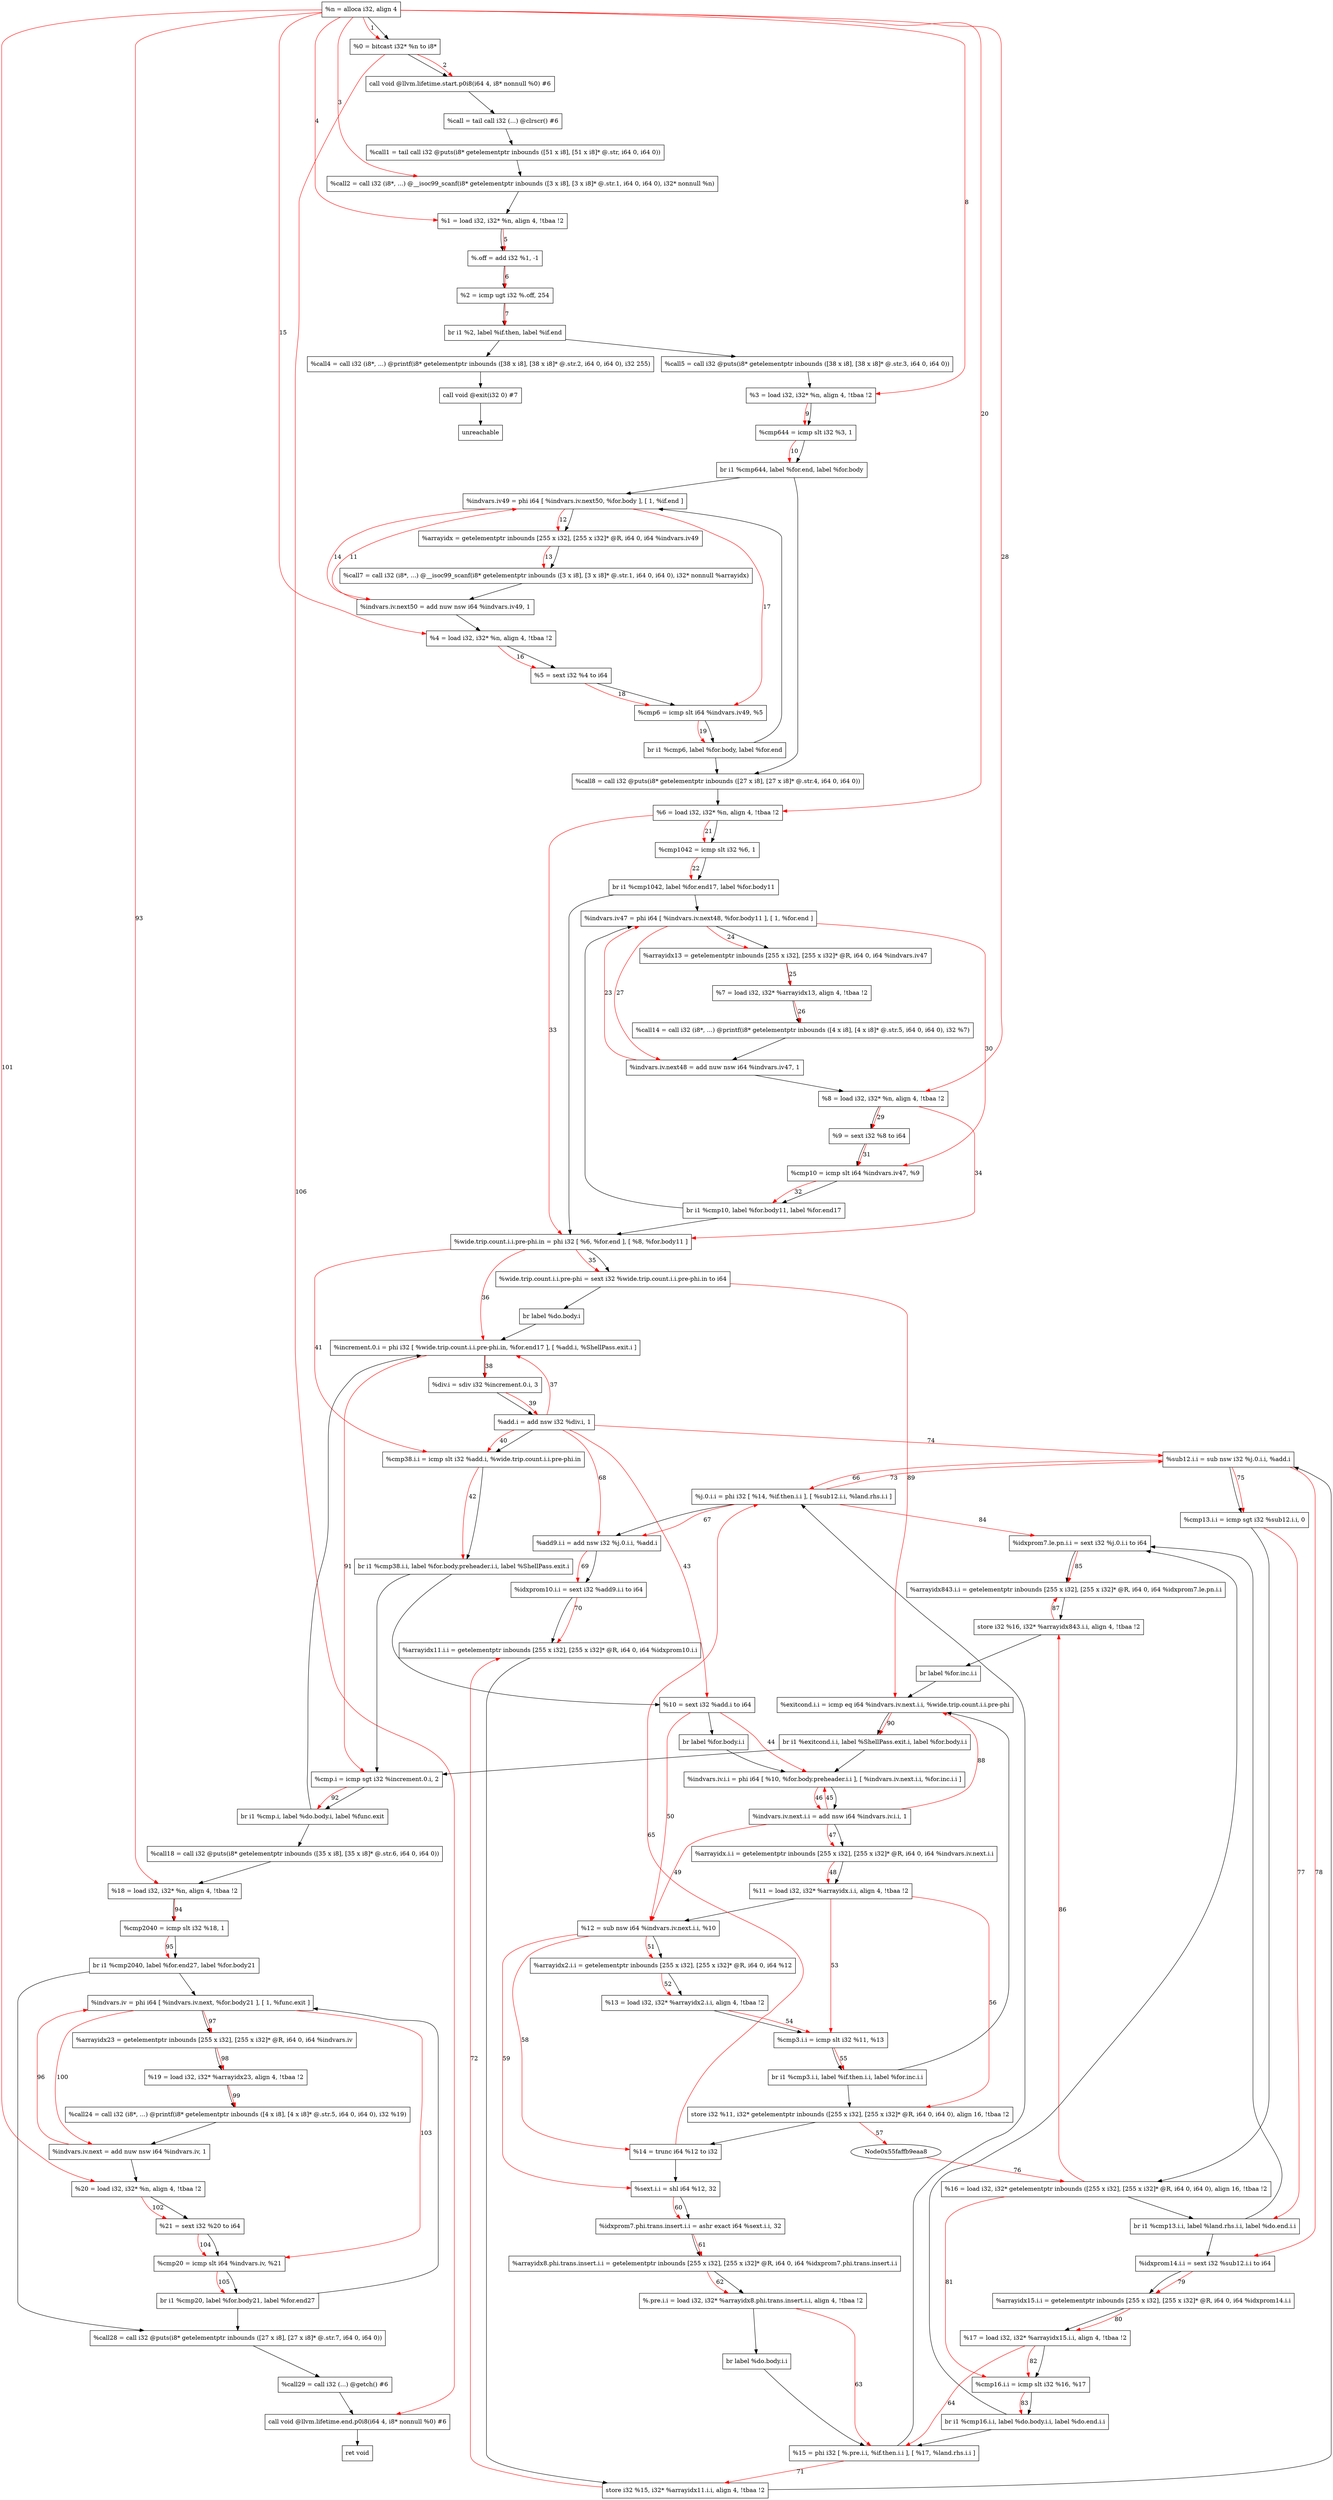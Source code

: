 digraph "CDFG for'main' function" {
	Node0x55faffba1368[shape=record, label="  %n = alloca i32, align 4"]
	Node0x55faffba19c8[shape=record, label="  %0 = bitcast i32* %n to i8*"]
	Node0x55faffba3bf8[shape=record, label="  call void @llvm.lifetime.start.p0i8(i64 4, i8* nonnull %0) #6"]
	Node0x55faffba3da8[shape=record, label="  %call = tail call i32 (...) @clrscr() #6"]
	Node0x55faffba4030[shape=record, label="  %call1 = tail call i32 @puts(i8* getelementptr inbounds ([51 x i8], [51 x i8]* @.str, i64 0, i64 0))"]
	Node0x55faffba4328[shape=record, label="  %call2 = call i32 (i8*, ...) @__isoc99_scanf(i8* getelementptr inbounds ([3 x i8], [3 x i8]* @.str.1, i64 0, i64 0), i32* nonnull %n)"]
	Node0x55faffba43e8[shape=record, label="  %1 = load i32, i32* %n, align 4, !tbaa !2"]
	Node0x55faffba44b0[shape=record, label="  %.off = add i32 %1, -1"]
	Node0x55faffba08e0[shape=record, label="  %2 = icmp ugt i32 %.off, 254"]
	Node0x55faffba0b18[shape=record, label="  br i1 %2, label %if.then, label %if.end"]
	Node0x55faffba0d38[shape=record, label="  %call4 = call i32 (i8*, ...) @printf(i8* getelementptr inbounds ([38 x i8], [38 x i8]* @.str.2, i64 0, i64 0), i32 255)"]
	Node0x55faffba0f90[shape=record, label="  call void @exit(i32 0) #7"]
	Node0x55faffba1050[shape=record, label="  unreachable"]
	Node0x55faffba55b0[shape=record, label="  %call5 = call i32 @puts(i8* getelementptr inbounds ([38 x i8], [38 x i8]* @.str.3, i64 0, i64 0))"]
	Node0x55faffba0a88[shape=record, label="  %3 = load i32, i32* %n, align 4, !tbaa !2"]
	Node0x55faffba5680[shape=record, label="  %cmp644 = icmp slt i32 %3, 1"]
	Node0x55faffba5a18[shape=record, label="  br i1 %cmp644, label %for.end, label %for.body"]
	Node0x55faffba5a98[shape=record, label="  %indvars.iv49 = phi i64 [ %indvars.iv.next50, %for.body ], [ 1, %if.end ]"]
	Node0x55faffba5b78[shape=record, label="  %arrayidx = getelementptr inbounds [255 x i32], [255 x i32]* @R, i64 0, i64 %indvars.iv49"]
	Node0x55faffba5c68[shape=record, label="  %call7 = call i32 (i8*, ...) @__isoc99_scanf(i8* getelementptr inbounds ([3 x i8], [3 x i8]* @.str.1, i64 0, i64 0), i32* nonnull %arrayidx)"]
	Node0x55faffba5d70[shape=record, label="  %indvars.iv.next50 = add nuw nsw i64 %indvars.iv49, 1"]
	Node0x55faffba3918[shape=record, label="  %4 = load i32, i32* %n, align 4, !tbaa !2"]
	Node0x55faffba5e18[shape=record, label="  %5 = sext i32 %4 to i64"]
	Node0x55faffba5e90[shape=record, label="  %cmp6 = icmp slt i64 %indvars.iv49, %5"]
	Node0x55faffba5f18[shape=record, label="  br i1 %cmp6, label %for.body, label %for.end"]
	Node0x55faffba6030[shape=record, label="  %call8 = call i32 @puts(i8* getelementptr inbounds ([27 x i8], [27 x i8]* @.str.4, i64 0, i64 0))"]
	Node0x55faffba5768[shape=record, label="  %6 = load i32, i32* %n, align 4, !tbaa !2"]
	Node0x55faffba6100[shape=record, label="  %cmp1042 = icmp slt i32 %6, 1"]
	Node0x55faffba6308[shape=record, label="  br i1 %cmp1042, label %for.end17, label %for.body11"]
	Node0x55faffba63d8[shape=record, label="  %indvars.iv47 = phi i64 [ %indvars.iv.next48, %for.body11 ], [ 1, %for.end ]"]
	Node0x55faffba64b8[shape=record, label="  %arrayidx13 = getelementptr inbounds [255 x i32], [255 x i32]* @R, i64 0, i64 %indvars.iv47"]
	Node0x55faffba6558[shape=record, label="  %7 = load i32, i32* %arrayidx13, align 4, !tbaa !2"]
	Node0x55faffba6688[shape=record, label="  %call14 = call i32 (i8*, ...) @printf(i8* getelementptr inbounds ([4 x i8], [4 x i8]* @.str.5, i64 0, i64 0), i32 %7)"]
	Node0x55faffba6ab0[shape=record, label="  %indvars.iv.next48 = add nuw nsw i64 %indvars.iv47, 1"]
	Node0x55faffba6278[shape=record, label="  %8 = load i32, i32* %n, align 4, !tbaa !2"]
	Node0x55faffba6b98[shape=record, label="  %9 = sext i32 %8 to i64"]
	Node0x55faffba6c10[shape=record, label="  %cmp10 = icmp slt i64 %indvars.iv47, %9"]
	Node0x55faffba6c98[shape=record, label="  br i1 %cmp10, label %for.body11, label %for.end17"]
	Node0x55faffba5db8[shape=record, label="  %wide.trip.count.i.i.pre-phi.in = phi i32 [ %6, %for.end ], [ %8, %for.body11 ]"]
	Node0x55faffba61c8[shape=record, label="  %wide.trip.count.i.i.pre-phi = sext i32 %wide.trip.count.i.i.pre-phi.in to i64"]
	Node0x55faffba6ea8[shape=record, label="  br label %do.body.i"]
	Node0x55faffba7018[shape=record, label="  %increment.0.i = phi i32 [ %wide.trip.count.i.i.pre-phi.in, %for.end17 ], [ %add.i, %ShellPass.exit.i ]"]
	Node0x55faffba70e0[shape=record, label="  %div.i = sdiv i32 %increment.0.i, 3"]
	Node0x55faffba7170[shape=record, label="  %add.i = add nsw i32 %div.i, 1"]
	Node0x55faffba7210[shape=record, label="  %cmp38.i.i = icmp slt i32 %add.i, %wide.trip.count.i.i.pre-phi.in"]
	Node0x55faffba7368[shape=record, label="  br i1 %cmp38.i.i, label %for.body.preheader.i.i, label %ShellPass.exit.i"]
	Node0x55faffba6e48[shape=record, label="  %10 = sext i32 %add.i to i64"]
	Node0x55faffba7478[shape=record, label="  br label %for.body.i.i"]
	Node0x55faffba75d8[shape=record, label="  %indvars.iv.i.i = phi i64 [ %10, %for.body.preheader.i.i ], [ %indvars.iv.next.i.i, %for.inc.i.i ]"]
	Node0x55faffba7700[shape=record, label="  %indvars.iv.next.i.i = add nsw i64 %indvars.iv.i.i, 1"]
	Node0x55faffba77b8[shape=record, label="  %arrayidx.i.i = getelementptr inbounds [255 x i32], [255 x i32]* @R, i64 0, i64 %indvars.iv.next.i.i"]
	Node0x55faffba7418[shape=record, label="  %11 = load i32, i32* %arrayidx.i.i, align 4, !tbaa !2"]
	Node0x55faffba7870[shape=record, label="  %12 = sub nsw i64 %indvars.iv.next.i.i, %10"]
	Node0x55faffba78f8[shape=record, label="  %arrayidx2.i.i = getelementptr inbounds [255 x i32], [255 x i32]* @R, i64 0, i64 %12"]
	Node0x55faffba7968[shape=record, label="  %13 = load i32, i32* %arrayidx2.i.i, align 4, !tbaa !2"]
	Node0x55faffba79e0[shape=record, label="  %cmp3.i.i = icmp slt i32 %11, %13"]
	Node0x55faffba7b48[shape=record, label="  br i1 %cmp3.i.i, label %if.then.i.i, label %for.inc.i.i"]
	Node0x55faffba7bc0[shape=record, label="  store i32 %11, i32* getelementptr inbounds ([255 x i32], [255 x i32]* @R, i64 0, i64 0), align 16, !tbaa !2"]
	Node0x55faffba7ab8[shape=record, label="  %14 = trunc i64 %12 to i32"]
	Node0x55faffba7c40[shape=record, label="  %sext.i.i = shl i64 %12, 32"]
	Node0x55faffba7ce0[shape=record, label="  %idxprom7.phi.trans.insert.i.i = ashr exact i64 %sext.i.i, 32"]
	Node0x55faffba7e08[shape=record, label="  %arrayidx8.phi.trans.insert.i.i = getelementptr inbounds [255 x i32], [255 x i32]* @R, i64 0, i64 %idxprom7.phi.trans.insert.i.i"]
	Node0x55faffba7eb8[shape=record, label="  %.pre.i.i = load i32, i32* %arrayidx8.phi.trans.insert.i.i, align 4, !tbaa !2"]
	Node0x55faffba85e8[shape=record, label="  br label %do.body.i.i"]
	Node0x55faffba86f8[shape=record, label="  %15 = phi i32 [ %.pre.i.i, %if.then.i.i ], [ %17, %land.rhs.i.i ]"]
	Node0x55faffba8858[shape=record, label="  %j.0.i.i = phi i32 [ %14, %if.then.i.i ], [ %sub12.i.i, %land.rhs.i.i ]"]
	Node0x55faffba8920[shape=record, label="  %add9.i.i = add nsw i32 %j.0.i.i, %add.i"]
	Node0x55faffba89a8[shape=record, label="  %idxprom10.i.i = sext i32 %add9.i.i to i64"]
	Node0x55faffba8a68[shape=record, label="  %arrayidx11.i.i = getelementptr inbounds [255 x i32], [255 x i32]* @R, i64 0, i64 %idxprom10.i.i"]
	Node0x55faffba8b20[shape=record, label="  store i32 %15, i32* %arrayidx11.i.i, align 4, !tbaa !2"]
	Node0x55faffba8ba0[shape=record, label="  %sub12.i.i = sub nsw i32 %j.0.i.i, %add.i"]
	Node0x55faffba8c10[shape=record, label="  %cmp13.i.i = icmp sgt i32 %sub12.i.i, 0"]
	Node0x55faffba8808[shape=record, label="  %16 = load i32, i32* getelementptr inbounds ([255 x i32], [255 x i32]* @R, i64 0, i64 0), align 16, !tbaa !2"]
	Node0x55faffba6b38[shape=record, label="  br i1 %cmp13.i.i, label %land.rhs.i.i, label %do.end.i.i"]
	Node0x55faffba8588[shape=record, label="  %idxprom14.i.i = sext i32 %sub12.i.i to i64"]
	Node0x55faffba8dc8[shape=record, label="  %arrayidx15.i.i = getelementptr inbounds [255 x i32], [255 x i32]* @R, i64 0, i64 %idxprom14.i.i"]
	Node0x55faffba8e68[shape=record, label="  %17 = load i32, i32* %arrayidx15.i.i, align 4, !tbaa !2"]
	Node0x55faffba8ee0[shape=record, label="  %cmp16.i.i = icmp slt i32 %16, %17"]
	Node0x55faffba8f68[shape=record, label="  br i1 %cmp16.i.i, label %do.body.i.i, label %do.end.i.i"]
	Node0x55faffba8d08[shape=record, label="  %idxprom7.le.pn.i.i = sext i32 %j.0.i.i to i64"]
	Node0x55faffba90b8[shape=record, label="  %arrayidx843.i.i = getelementptr inbounds [255 x i32], [255 x i32]* @R, i64 0, i64 %idxprom7.le.pn.i.i"]
	Node0x55faffba9140[shape=record, label="  store i32 %16, i32* %arrayidx843.i.i, align 4, !tbaa !2"]
	Node0x55faffba91a8[shape=record, label="  br label %for.inc.i.i"]
	Node0x55faffba9220[shape=record, label="  %exitcond.i.i = icmp eq i64 %indvars.iv.next.i.i, %wide.trip.count.i.i.pre-phi"]
	Node0x55faffba92d8[shape=record, label="  br i1 %exitcond.i.i, label %ShellPass.exit.i, label %for.body.i.i"]
	Node0x55faffba9350[shape=record, label="  %cmp.i = icmp sgt i32 %increment.0.i, 2"]
	Node0x55faffba9428[shape=record, label="  br i1 %cmp.i, label %do.body.i, label %func.exit"]
	Node0x55faffba9520[shape=record, label="  %call18 = call i32 @puts(i8* getelementptr inbounds ([35 x i8], [35 x i8]* @.str.6, i64 0, i64 0))"]
	Node0x55faffba6fa8[shape=record, label="  %18 = load i32, i32* %n, align 4, !tbaa !2"]
	Node0x55faffba95f0[shape=record, label="  %cmp2040 = icmp slt i32 %18, 1"]
	Node0x55faffba97c8[shape=record, label="  br i1 %cmp2040, label %for.end27, label %for.body21"]
	Node0x55faffba9878[shape=record, label="  %indvars.iv = phi i64 [ %indvars.iv.next, %for.body21 ], [ 1, %func.exit ]"]
	Node0x55faffba9988[shape=record, label="  %arrayidx23 = getelementptr inbounds [255 x i32], [255 x i32]* @R, i64 0, i64 %indvars.iv"]
	Node0x55faffba9a28[shape=record, label="  %19 = load i32, i32* %arrayidx23, align 4, !tbaa !2"]
	Node0x55faffba9ad8[shape=record, label="  %call24 = call i32 (i8*, ...) @printf(i8* getelementptr inbounds ([4 x i8], [4 x i8]* @.str.5, i64 0, i64 0), i32 %19)"]
	Node0x55faffba9bb0[shape=record, label="  %indvars.iv.next = add nuw nsw i64 %indvars.iv, 1"]
	Node0x55faffba9738[shape=record, label="  %20 = load i32, i32* %n, align 4, !tbaa !2"]
	Node0x55faffba9c08[shape=record, label="  %21 = sext i32 %20 to i64"]
	Node0x55faffba9c80[shape=record, label="  %cmp20 = icmp slt i64 %indvars.iv, %21"]
	Node0x55faffba9d28[shape=record, label="  br i1 %cmp20, label %for.body21, label %for.end27"]
	Node0x55faffba9e40[shape=record, label="  %call28 = call i32 @puts(i8* getelementptr inbounds ([27 x i8], [27 x i8]* @.str.7, i64 0, i64 0))"]
	Node0x55faffba9fc8[shape=record, label="  %call29 = call i32 (...) @getch() #6"]
	Node0x55faffbaa198[shape=record, label="  call void @llvm.lifetime.end.p0i8(i64 4, i8* nonnull %0) #6"]
	Node0x55faffba8630[shape=record, label="  ret void"]
	Node0x55faffba1368 -> Node0x55faffba19c8
	Node0x55faffba19c8 -> Node0x55faffba3bf8
	Node0x55faffba3bf8 -> Node0x55faffba3da8
	Node0x55faffba3da8 -> Node0x55faffba4030
	Node0x55faffba4030 -> Node0x55faffba4328
	Node0x55faffba4328 -> Node0x55faffba43e8
	Node0x55faffba43e8 -> Node0x55faffba44b0
	Node0x55faffba44b0 -> Node0x55faffba08e0
	Node0x55faffba08e0 -> Node0x55faffba0b18
	Node0x55faffba0b18 -> Node0x55faffba0d38
	Node0x55faffba0b18 -> Node0x55faffba55b0
	Node0x55faffba0d38 -> Node0x55faffba0f90
	Node0x55faffba0f90 -> Node0x55faffba1050
	Node0x55faffba55b0 -> Node0x55faffba0a88
	Node0x55faffba0a88 -> Node0x55faffba5680
	Node0x55faffba5680 -> Node0x55faffba5a18
	Node0x55faffba5a18 -> Node0x55faffba6030
	Node0x55faffba5a18 -> Node0x55faffba5a98
	Node0x55faffba5a98 -> Node0x55faffba5b78
	Node0x55faffba5b78 -> Node0x55faffba5c68
	Node0x55faffba5c68 -> Node0x55faffba5d70
	Node0x55faffba5d70 -> Node0x55faffba3918
	Node0x55faffba3918 -> Node0x55faffba5e18
	Node0x55faffba5e18 -> Node0x55faffba5e90
	Node0x55faffba5e90 -> Node0x55faffba5f18
	Node0x55faffba5f18 -> Node0x55faffba5a98
	Node0x55faffba5f18 -> Node0x55faffba6030
	Node0x55faffba6030 -> Node0x55faffba5768
	Node0x55faffba5768 -> Node0x55faffba6100
	Node0x55faffba6100 -> Node0x55faffba6308
	Node0x55faffba6308 -> Node0x55faffba5db8
	Node0x55faffba6308 -> Node0x55faffba63d8
	Node0x55faffba63d8 -> Node0x55faffba64b8
	Node0x55faffba64b8 -> Node0x55faffba6558
	Node0x55faffba6558 -> Node0x55faffba6688
	Node0x55faffba6688 -> Node0x55faffba6ab0
	Node0x55faffba6ab0 -> Node0x55faffba6278
	Node0x55faffba6278 -> Node0x55faffba6b98
	Node0x55faffba6b98 -> Node0x55faffba6c10
	Node0x55faffba6c10 -> Node0x55faffba6c98
	Node0x55faffba6c98 -> Node0x55faffba63d8
	Node0x55faffba6c98 -> Node0x55faffba5db8
	Node0x55faffba5db8 -> Node0x55faffba61c8
	Node0x55faffba61c8 -> Node0x55faffba6ea8
	Node0x55faffba6ea8 -> Node0x55faffba7018
	Node0x55faffba7018 -> Node0x55faffba70e0
	Node0x55faffba70e0 -> Node0x55faffba7170
	Node0x55faffba7170 -> Node0x55faffba7210
	Node0x55faffba7210 -> Node0x55faffba7368
	Node0x55faffba7368 -> Node0x55faffba6e48
	Node0x55faffba7368 -> Node0x55faffba9350
	Node0x55faffba6e48 -> Node0x55faffba7478
	Node0x55faffba7478 -> Node0x55faffba75d8
	Node0x55faffba75d8 -> Node0x55faffba7700
	Node0x55faffba7700 -> Node0x55faffba77b8
	Node0x55faffba77b8 -> Node0x55faffba7418
	Node0x55faffba7418 -> Node0x55faffba7870
	Node0x55faffba7870 -> Node0x55faffba78f8
	Node0x55faffba78f8 -> Node0x55faffba7968
	Node0x55faffba7968 -> Node0x55faffba79e0
	Node0x55faffba79e0 -> Node0x55faffba7b48
	Node0x55faffba7b48 -> Node0x55faffba7bc0
	Node0x55faffba7b48 -> Node0x55faffba9220
	Node0x55faffba7bc0 -> Node0x55faffba7ab8
	Node0x55faffba7ab8 -> Node0x55faffba7c40
	Node0x55faffba7c40 -> Node0x55faffba7ce0
	Node0x55faffba7ce0 -> Node0x55faffba7e08
	Node0x55faffba7e08 -> Node0x55faffba7eb8
	Node0x55faffba7eb8 -> Node0x55faffba85e8
	Node0x55faffba85e8 -> Node0x55faffba86f8
	Node0x55faffba86f8 -> Node0x55faffba8858
	Node0x55faffba8858 -> Node0x55faffba8920
	Node0x55faffba8920 -> Node0x55faffba89a8
	Node0x55faffba89a8 -> Node0x55faffba8a68
	Node0x55faffba8a68 -> Node0x55faffba8b20
	Node0x55faffba8b20 -> Node0x55faffba8ba0
	Node0x55faffba8ba0 -> Node0x55faffba8c10
	Node0x55faffba8c10 -> Node0x55faffba8808
	Node0x55faffba8808 -> Node0x55faffba6b38
	Node0x55faffba6b38 -> Node0x55faffba8588
	Node0x55faffba6b38 -> Node0x55faffba8d08
	Node0x55faffba8588 -> Node0x55faffba8dc8
	Node0x55faffba8dc8 -> Node0x55faffba8e68
	Node0x55faffba8e68 -> Node0x55faffba8ee0
	Node0x55faffba8ee0 -> Node0x55faffba8f68
	Node0x55faffba8f68 -> Node0x55faffba86f8
	Node0x55faffba8f68 -> Node0x55faffba8d08
	Node0x55faffba8d08 -> Node0x55faffba90b8
	Node0x55faffba90b8 -> Node0x55faffba9140
	Node0x55faffba9140 -> Node0x55faffba91a8
	Node0x55faffba91a8 -> Node0x55faffba9220
	Node0x55faffba9220 -> Node0x55faffba92d8
	Node0x55faffba92d8 -> Node0x55faffba9350
	Node0x55faffba92d8 -> Node0x55faffba75d8
	Node0x55faffba9350 -> Node0x55faffba9428
	Node0x55faffba9428 -> Node0x55faffba7018
	Node0x55faffba9428 -> Node0x55faffba9520
	Node0x55faffba9520 -> Node0x55faffba6fa8
	Node0x55faffba6fa8 -> Node0x55faffba95f0
	Node0x55faffba95f0 -> Node0x55faffba97c8
	Node0x55faffba97c8 -> Node0x55faffba9e40
	Node0x55faffba97c8 -> Node0x55faffba9878
	Node0x55faffba9878 -> Node0x55faffba9988
	Node0x55faffba9988 -> Node0x55faffba9a28
	Node0x55faffba9a28 -> Node0x55faffba9ad8
	Node0x55faffba9ad8 -> Node0x55faffba9bb0
	Node0x55faffba9bb0 -> Node0x55faffba9738
	Node0x55faffba9738 -> Node0x55faffba9c08
	Node0x55faffba9c08 -> Node0x55faffba9c80
	Node0x55faffba9c80 -> Node0x55faffba9d28
	Node0x55faffba9d28 -> Node0x55faffba9878
	Node0x55faffba9d28 -> Node0x55faffba9e40
	Node0x55faffba9e40 -> Node0x55faffba9fc8
	Node0x55faffba9fc8 -> Node0x55faffbaa198
	Node0x55faffbaa198 -> Node0x55faffba8630
edge [color=red]
	Node0x55faffba1368 -> Node0x55faffba19c8[label="1"]
	Node0x55faffba19c8 -> Node0x55faffba3bf8[label="2"]
	Node0x55faffba1368 -> Node0x55faffba4328[label="3"]
	Node0x55faffba1368 -> Node0x55faffba43e8[label="4"]
	Node0x55faffba43e8 -> Node0x55faffba44b0[label="5"]
	Node0x55faffba44b0 -> Node0x55faffba08e0[label="6"]
	Node0x55faffba08e0 -> Node0x55faffba0b18[label="7"]
	Node0x55faffba1368 -> Node0x55faffba0a88[label="8"]
	Node0x55faffba0a88 -> Node0x55faffba5680[label="9"]
	Node0x55faffba5680 -> Node0x55faffba5a18[label="10"]
	Node0x55faffba5d70 -> Node0x55faffba5a98[label="11"]
	Node0x55faffba5a98 -> Node0x55faffba5b78[label="12"]
	Node0x55faffba5b78 -> Node0x55faffba5c68[label="13"]
	Node0x55faffba5a98 -> Node0x55faffba5d70[label="14"]
	Node0x55faffba1368 -> Node0x55faffba3918[label="15"]
	Node0x55faffba3918 -> Node0x55faffba5e18[label="16"]
	Node0x55faffba5a98 -> Node0x55faffba5e90[label="17"]
	Node0x55faffba5e18 -> Node0x55faffba5e90[label="18"]
	Node0x55faffba5e90 -> Node0x55faffba5f18[label="19"]
	Node0x55faffba1368 -> Node0x55faffba5768[label="20"]
	Node0x55faffba5768 -> Node0x55faffba6100[label="21"]
	Node0x55faffba6100 -> Node0x55faffba6308[label="22"]
	Node0x55faffba6ab0 -> Node0x55faffba63d8[label="23"]
	Node0x55faffba63d8 -> Node0x55faffba64b8[label="24"]
	Node0x55faffba64b8 -> Node0x55faffba6558[label="25"]
	Node0x55faffba6558 -> Node0x55faffba6688[label="26"]
	Node0x55faffba63d8 -> Node0x55faffba6ab0[label="27"]
	Node0x55faffba1368 -> Node0x55faffba6278[label="28"]
	Node0x55faffba6278 -> Node0x55faffba6b98[label="29"]
	Node0x55faffba63d8 -> Node0x55faffba6c10[label="30"]
	Node0x55faffba6b98 -> Node0x55faffba6c10[label="31"]
	Node0x55faffba6c10 -> Node0x55faffba6c98[label="32"]
	Node0x55faffba5768 -> Node0x55faffba5db8[label="33"]
	Node0x55faffba6278 -> Node0x55faffba5db8[label="34"]
	Node0x55faffba5db8 -> Node0x55faffba61c8[label="35"]
	Node0x55faffba5db8 -> Node0x55faffba7018[label="36"]
	Node0x55faffba7170 -> Node0x55faffba7018[label="37"]
	Node0x55faffba7018 -> Node0x55faffba70e0[label="38"]
	Node0x55faffba70e0 -> Node0x55faffba7170[label="39"]
	Node0x55faffba7170 -> Node0x55faffba7210[label="40"]
	Node0x55faffba5db8 -> Node0x55faffba7210[label="41"]
	Node0x55faffba7210 -> Node0x55faffba7368[label="42"]
	Node0x55faffba7170 -> Node0x55faffba6e48[label="43"]
	Node0x55faffba6e48 -> Node0x55faffba75d8[label="44"]
	Node0x55faffba7700 -> Node0x55faffba75d8[label="45"]
	Node0x55faffba75d8 -> Node0x55faffba7700[label="46"]
	Node0x55faffba7700 -> Node0x55faffba77b8[label="47"]
	Node0x55faffba77b8 -> Node0x55faffba7418[label="48"]
	Node0x55faffba7700 -> Node0x55faffba7870[label="49"]
	Node0x55faffba6e48 -> Node0x55faffba7870[label="50"]
	Node0x55faffba7870 -> Node0x55faffba78f8[label="51"]
	Node0x55faffba78f8 -> Node0x55faffba7968[label="52"]
	Node0x55faffba7418 -> Node0x55faffba79e0[label="53"]
	Node0x55faffba7968 -> Node0x55faffba79e0[label="54"]
	Node0x55faffba79e0 -> Node0x55faffba7b48[label="55"]
	Node0x55faffba7418 -> Node0x55faffba7bc0[label="56"]
	Node0x55faffba7bc0 -> Node0x55faffb9eaa8[label="57"]
	Node0x55faffba7870 -> Node0x55faffba7ab8[label="58"]
	Node0x55faffba7870 -> Node0x55faffba7c40[label="59"]
	Node0x55faffba7c40 -> Node0x55faffba7ce0[label="60"]
	Node0x55faffba7ce0 -> Node0x55faffba7e08[label="61"]
	Node0x55faffba7e08 -> Node0x55faffba7eb8[label="62"]
	Node0x55faffba7eb8 -> Node0x55faffba86f8[label="63"]
	Node0x55faffba8e68 -> Node0x55faffba86f8[label="64"]
	Node0x55faffba7ab8 -> Node0x55faffba8858[label="65"]
	Node0x55faffba8ba0 -> Node0x55faffba8858[label="66"]
	Node0x55faffba8858 -> Node0x55faffba8920[label="67"]
	Node0x55faffba7170 -> Node0x55faffba8920[label="68"]
	Node0x55faffba8920 -> Node0x55faffba89a8[label="69"]
	Node0x55faffba89a8 -> Node0x55faffba8a68[label="70"]
	Node0x55faffba86f8 -> Node0x55faffba8b20[label="71"]
	Node0x55faffba8b20 -> Node0x55faffba8a68[label="72"]
	Node0x55faffba8858 -> Node0x55faffba8ba0[label="73"]
	Node0x55faffba7170 -> Node0x55faffba8ba0[label="74"]
	Node0x55faffba8ba0 -> Node0x55faffba8c10[label="75"]
	Node0x55faffb9eaa8 -> Node0x55faffba8808[label="76"]
	Node0x55faffba8c10 -> Node0x55faffba6b38[label="77"]
	Node0x55faffba8ba0 -> Node0x55faffba8588[label="78"]
	Node0x55faffba8588 -> Node0x55faffba8dc8[label="79"]
	Node0x55faffba8dc8 -> Node0x55faffba8e68[label="80"]
	Node0x55faffba8808 -> Node0x55faffba8ee0[label="81"]
	Node0x55faffba8e68 -> Node0x55faffba8ee0[label="82"]
	Node0x55faffba8ee0 -> Node0x55faffba8f68[label="83"]
	Node0x55faffba8858 -> Node0x55faffba8d08[label="84"]
	Node0x55faffba8d08 -> Node0x55faffba90b8[label="85"]
	Node0x55faffba8808 -> Node0x55faffba9140[label="86"]
	Node0x55faffba9140 -> Node0x55faffba90b8[label="87"]
	Node0x55faffba7700 -> Node0x55faffba9220[label="88"]
	Node0x55faffba61c8 -> Node0x55faffba9220[label="89"]
	Node0x55faffba9220 -> Node0x55faffba92d8[label="90"]
	Node0x55faffba7018 -> Node0x55faffba9350[label="91"]
	Node0x55faffba9350 -> Node0x55faffba9428[label="92"]
	Node0x55faffba1368 -> Node0x55faffba6fa8[label="93"]
	Node0x55faffba6fa8 -> Node0x55faffba95f0[label="94"]
	Node0x55faffba95f0 -> Node0x55faffba97c8[label="95"]
	Node0x55faffba9bb0 -> Node0x55faffba9878[label="96"]
	Node0x55faffba9878 -> Node0x55faffba9988[label="97"]
	Node0x55faffba9988 -> Node0x55faffba9a28[label="98"]
	Node0x55faffba9a28 -> Node0x55faffba9ad8[label="99"]
	Node0x55faffba9878 -> Node0x55faffba9bb0[label="100"]
	Node0x55faffba1368 -> Node0x55faffba9738[label="101"]
	Node0x55faffba9738 -> Node0x55faffba9c08[label="102"]
	Node0x55faffba9878 -> Node0x55faffba9c80[label="103"]
	Node0x55faffba9c08 -> Node0x55faffba9c80[label="104"]
	Node0x55faffba9c80 -> Node0x55faffba9d28[label="105"]
	Node0x55faffba19c8 -> Node0x55faffbaa198[label="106"]
}
